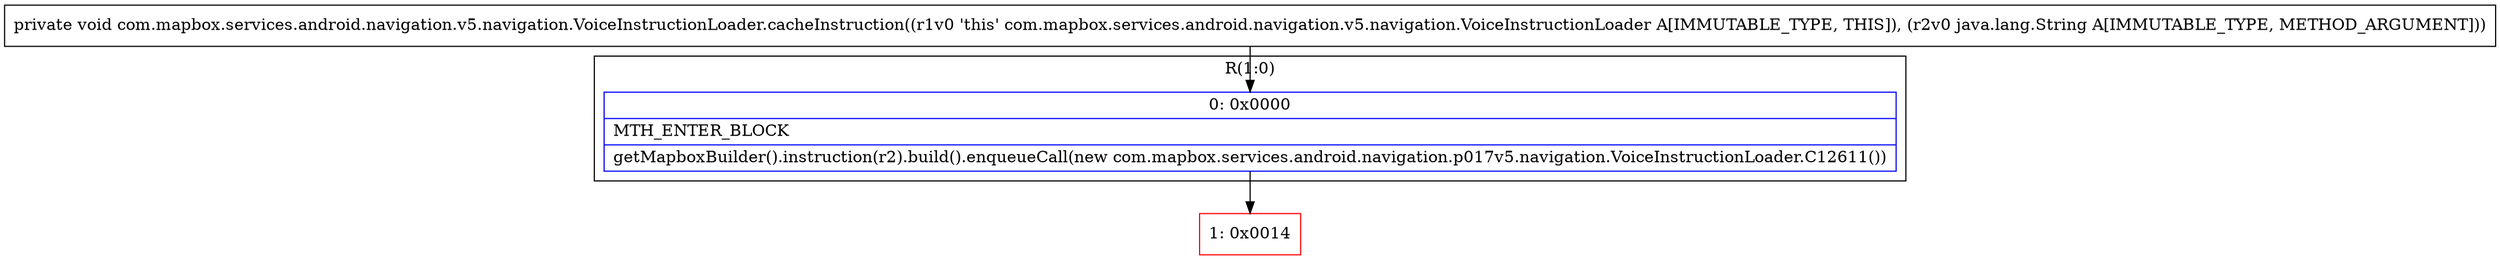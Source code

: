 digraph "CFG forcom.mapbox.services.android.navigation.v5.navigation.VoiceInstructionLoader.cacheInstruction(Ljava\/lang\/String;)V" {
subgraph cluster_Region_313288275 {
label = "R(1:0)";
node [shape=record,color=blue];
Node_0 [shape=record,label="{0\:\ 0x0000|MTH_ENTER_BLOCK\l|getMapboxBuilder().instruction(r2).build().enqueueCall(new com.mapbox.services.android.navigation.p017v5.navigation.VoiceInstructionLoader.C12611())\l}"];
}
Node_1 [shape=record,color=red,label="{1\:\ 0x0014}"];
MethodNode[shape=record,label="{private void com.mapbox.services.android.navigation.v5.navigation.VoiceInstructionLoader.cacheInstruction((r1v0 'this' com.mapbox.services.android.navigation.v5.navigation.VoiceInstructionLoader A[IMMUTABLE_TYPE, THIS]), (r2v0 java.lang.String A[IMMUTABLE_TYPE, METHOD_ARGUMENT])) }"];
MethodNode -> Node_0;
Node_0 -> Node_1;
}

